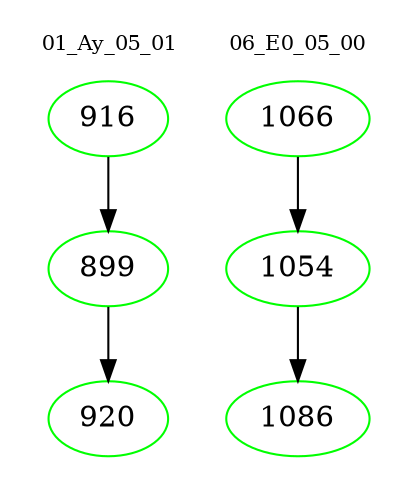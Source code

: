 digraph{
subgraph cluster_0 {
color = white
label = "01_Ay_05_01";
fontsize=10;
T0_916 [label="916", color="green"]
T0_916 -> T0_899 [color="black"]
T0_899 [label="899", color="green"]
T0_899 -> T0_920 [color="black"]
T0_920 [label="920", color="green"]
}
subgraph cluster_1 {
color = white
label = "06_E0_05_00";
fontsize=10;
T1_1066 [label="1066", color="green"]
T1_1066 -> T1_1054 [color="black"]
T1_1054 [label="1054", color="green"]
T1_1054 -> T1_1086 [color="black"]
T1_1086 [label="1086", color="green"]
}
}
